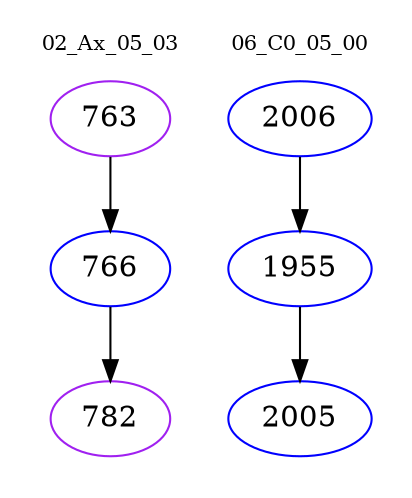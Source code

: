 digraph{
subgraph cluster_0 {
color = white
label = "02_Ax_05_03";
fontsize=10;
T0_763 [label="763", color="purple"]
T0_763 -> T0_766 [color="black"]
T0_766 [label="766", color="blue"]
T0_766 -> T0_782 [color="black"]
T0_782 [label="782", color="purple"]
}
subgraph cluster_1 {
color = white
label = "06_C0_05_00";
fontsize=10;
T1_2006 [label="2006", color="blue"]
T1_2006 -> T1_1955 [color="black"]
T1_1955 [label="1955", color="blue"]
T1_1955 -> T1_2005 [color="black"]
T1_2005 [label="2005", color="blue"]
}
}
